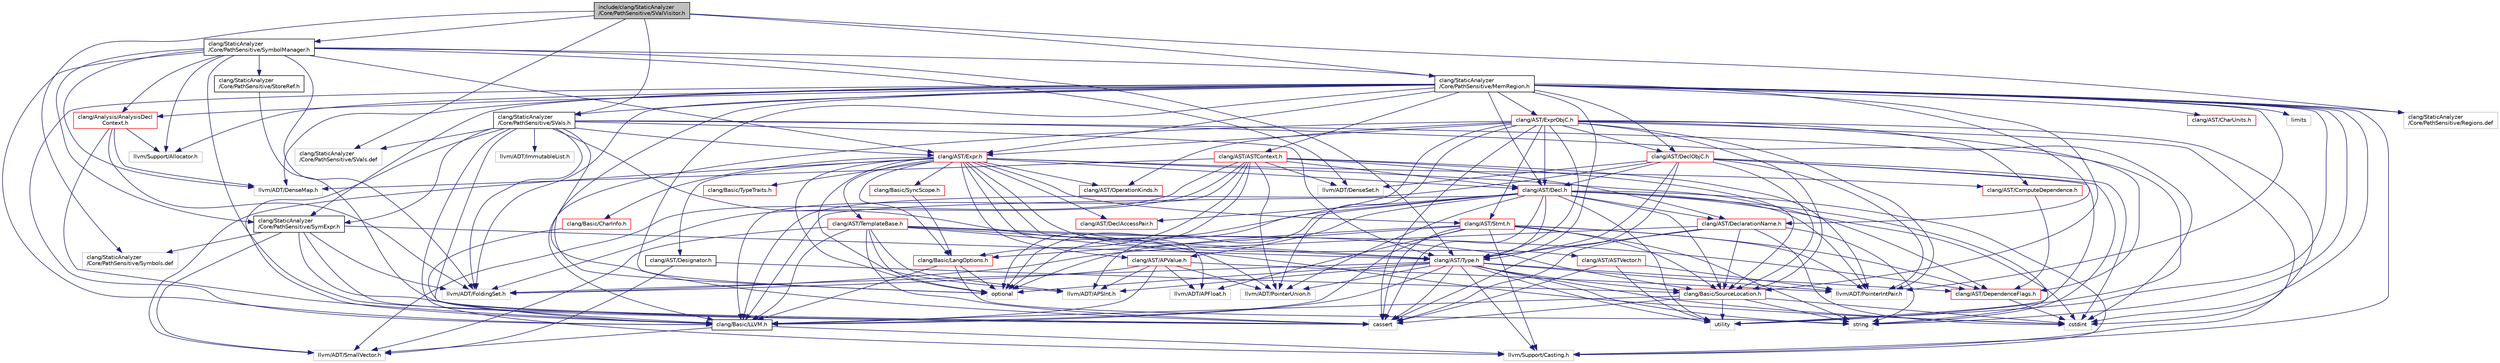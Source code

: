 digraph "include/clang/StaticAnalyzer/Core/PathSensitive/SValVisitor.h"
{
 // LATEX_PDF_SIZE
  bgcolor="transparent";
  edge [fontname="Helvetica",fontsize="10",labelfontname="Helvetica",labelfontsize="10"];
  node [fontname="Helvetica",fontsize="10",shape=record];
  Node1 [label="include/clang/StaticAnalyzer\l/Core/PathSensitive/SValVisitor.h",height=0.2,width=0.4,color="black", fillcolor="grey75", style="filled", fontcolor="black",tooltip=" "];
  Node1 -> Node2 [color="midnightblue",fontsize="10",style="solid",fontname="Helvetica"];
  Node2 [label="clang/StaticAnalyzer\l/Core/PathSensitive/SVals.h",height=0.2,width=0.4,color="black",URL="$SVals_8h.html",tooltip=" "];
  Node2 -> Node3 [color="midnightblue",fontsize="10",style="solid",fontname="Helvetica"];
  Node3 [label="clang/AST/Expr.h",height=0.2,width=0.4,color="red",URL="$Expr_8h.html",tooltip=" "];
  Node3 -> Node4 [color="midnightblue",fontsize="10",style="solid",fontname="Helvetica"];
  Node4 [label="clang/AST/APValue.h",height=0.2,width=0.4,color="red",URL="$APValue_8h.html",tooltip=" "];
  Node4 -> Node5 [color="midnightblue",fontsize="10",style="solid",fontname="Helvetica"];
  Node5 [label="clang/Basic/LLVM.h",height=0.2,width=0.4,color="black",URL="$LLVM_8h.html",tooltip=" "];
  Node5 -> Node6 [color="midnightblue",fontsize="10",style="solid",fontname="Helvetica"];
  Node6 [label="llvm/Support/Casting.h",height=0.2,width=0.4,color="grey75",tooltip=" "];
  Node5 -> Node7 [color="midnightblue",fontsize="10",style="solid",fontname="Helvetica"];
  Node7 [label="llvm/ADT/SmallVector.h",height=0.2,width=0.4,color="grey75",tooltip=" "];
  Node4 -> Node9 [color="midnightblue",fontsize="10",style="solid",fontname="Helvetica"];
  Node9 [label="llvm/ADT/APFloat.h",height=0.2,width=0.4,color="grey75",tooltip=" "];
  Node4 -> Node10 [color="midnightblue",fontsize="10",style="solid",fontname="Helvetica"];
  Node10 [label="llvm/ADT/APSInt.h",height=0.2,width=0.4,color="grey75",tooltip=" "];
  Node4 -> Node11 [color="midnightblue",fontsize="10",style="solid",fontname="Helvetica"];
  Node11 [label="llvm/ADT/FoldingSet.h",height=0.2,width=0.4,color="grey75",tooltip=" "];
  Node4 -> Node12 [color="midnightblue",fontsize="10",style="solid",fontname="Helvetica"];
  Node12 [label="llvm/ADT/PointerIntPair.h",height=0.2,width=0.4,color="grey75",tooltip=" "];
  Node4 -> Node13 [color="midnightblue",fontsize="10",style="solid",fontname="Helvetica"];
  Node13 [label="llvm/ADT/PointerUnion.h",height=0.2,width=0.4,color="grey75",tooltip=" "];
  Node3 -> Node15 [color="midnightblue",fontsize="10",style="solid",fontname="Helvetica"];
  Node15 [label="clang/AST/ASTVector.h",height=0.2,width=0.4,color="red",URL="$ASTVector_8h.html",tooltip=" "];
  Node15 -> Node12 [color="midnightblue",fontsize="10",style="solid",fontname="Helvetica"];
  Node15 -> Node19 [color="midnightblue",fontsize="10",style="solid",fontname="Helvetica"];
  Node19 [label="cassert",height=0.2,width=0.4,color="grey75",tooltip=" "];
  Node15 -> Node24 [color="midnightblue",fontsize="10",style="solid",fontname="Helvetica"];
  Node24 [label="utility",height=0.2,width=0.4,color="grey75",tooltip=" "];
  Node3 -> Node25 [color="midnightblue",fontsize="10",style="solid",fontname="Helvetica"];
  Node25 [label="clang/AST/ComputeDependence.h",height=0.2,width=0.4,color="red",URL="$ComputeDependence_8h.html",tooltip=" "];
  Node25 -> Node26 [color="midnightblue",fontsize="10",style="solid",fontname="Helvetica"];
  Node26 [label="clang/AST/DependenceFlags.h",height=0.2,width=0.4,color="red",URL="$DependenceFlags_8h.html",tooltip=" "];
  Node26 -> Node29 [color="midnightblue",fontsize="10",style="solid",fontname="Helvetica"];
  Node29 [label="cstdint",height=0.2,width=0.4,color="grey75",tooltip=" "];
  Node3 -> Node32 [color="midnightblue",fontsize="10",style="solid",fontname="Helvetica"];
  Node32 [label="clang/AST/Decl.h",height=0.2,width=0.4,color="red",URL="$Decl_8h.html",tooltip=" "];
  Node32 -> Node4 [color="midnightblue",fontsize="10",style="solid",fontname="Helvetica"];
  Node32 -> Node33 [color="midnightblue",fontsize="10",style="solid",fontname="Helvetica"];
  Node33 [label="clang/AST/DeclAccessPair.h",height=0.2,width=0.4,color="red",URL="$DeclAccessPair_8h.html",tooltip=" "];
  Node32 -> Node44 [color="midnightblue",fontsize="10",style="solid",fontname="Helvetica"];
  Node44 [label="clang/AST/DeclarationName.h",height=0.2,width=0.4,color="red",URL="$DeclarationName_8h.html",tooltip=" "];
  Node44 -> Node45 [color="midnightblue",fontsize="10",style="solid",fontname="Helvetica"];
  Node45 [label="clang/AST/Type.h",height=0.2,width=0.4,color="red",URL="$Type_8h.html",tooltip=" "];
  Node45 -> Node26 [color="midnightblue",fontsize="10",style="solid",fontname="Helvetica"];
  Node45 -> Node5 [color="midnightblue",fontsize="10",style="solid",fontname="Helvetica"];
  Node45 -> Node56 [color="midnightblue",fontsize="10",style="solid",fontname="Helvetica"];
  Node56 [label="clang/Basic/SourceLocation.h",height=0.2,width=0.4,color="red",URL="$SourceLocation_8h.html",tooltip=" "];
  Node56 -> Node5 [color="midnightblue",fontsize="10",style="solid",fontname="Helvetica"];
  Node56 -> Node19 [color="midnightblue",fontsize="10",style="solid",fontname="Helvetica"];
  Node56 -> Node29 [color="midnightblue",fontsize="10",style="solid",fontname="Helvetica"];
  Node56 -> Node54 [color="midnightblue",fontsize="10",style="solid",fontname="Helvetica"];
  Node54 [label="string",height=0.2,width=0.4,color="grey75",tooltip=" "];
  Node56 -> Node24 [color="midnightblue",fontsize="10",style="solid",fontname="Helvetica"];
  Node45 -> Node10 [color="midnightblue",fontsize="10",style="solid",fontname="Helvetica"];
  Node45 -> Node11 [color="midnightblue",fontsize="10",style="solid",fontname="Helvetica"];
  Node45 -> Node12 [color="midnightblue",fontsize="10",style="solid",fontname="Helvetica"];
  Node45 -> Node13 [color="midnightblue",fontsize="10",style="solid",fontname="Helvetica"];
  Node45 -> Node6 [color="midnightblue",fontsize="10",style="solid",fontname="Helvetica"];
  Node45 -> Node19 [color="midnightblue",fontsize="10",style="solid",fontname="Helvetica"];
  Node45 -> Node29 [color="midnightblue",fontsize="10",style="solid",fontname="Helvetica"];
  Node45 -> Node50 [color="midnightblue",fontsize="10",style="solid",fontname="Helvetica"];
  Node50 [label="optional",height=0.2,width=0.4,color="grey75",tooltip=" "];
  Node45 -> Node54 [color="midnightblue",fontsize="10",style="solid",fontname="Helvetica"];
  Node45 -> Node24 [color="midnightblue",fontsize="10",style="solid",fontname="Helvetica"];
  Node44 -> Node56 [color="midnightblue",fontsize="10",style="solid",fontname="Helvetica"];
  Node44 -> Node11 [color="midnightblue",fontsize="10",style="solid",fontname="Helvetica"];
  Node44 -> Node19 [color="midnightblue",fontsize="10",style="solid",fontname="Helvetica"];
  Node44 -> Node29 [color="midnightblue",fontsize="10",style="solid",fontname="Helvetica"];
  Node44 -> Node54 [color="midnightblue",fontsize="10",style="solid",fontname="Helvetica"];
  Node32 -> Node45 [color="midnightblue",fontsize="10",style="solid",fontname="Helvetica"];
  Node32 -> Node5 [color="midnightblue",fontsize="10",style="solid",fontname="Helvetica"];
  Node32 -> Node56 [color="midnightblue",fontsize="10",style="solid",fontname="Helvetica"];
  Node32 -> Node10 [color="midnightblue",fontsize="10",style="solid",fontname="Helvetica"];
  Node32 -> Node12 [color="midnightblue",fontsize="10",style="solid",fontname="Helvetica"];
  Node32 -> Node13 [color="midnightblue",fontsize="10",style="solid",fontname="Helvetica"];
  Node32 -> Node6 [color="midnightblue",fontsize="10",style="solid",fontname="Helvetica"];
  Node32 -> Node19 [color="midnightblue",fontsize="10",style="solid",fontname="Helvetica"];
  Node32 -> Node29 [color="midnightblue",fontsize="10",style="solid",fontname="Helvetica"];
  Node32 -> Node50 [color="midnightblue",fontsize="10",style="solid",fontname="Helvetica"];
  Node32 -> Node54 [color="midnightblue",fontsize="10",style="solid",fontname="Helvetica"];
  Node32 -> Node24 [color="midnightblue",fontsize="10",style="solid",fontname="Helvetica"];
  Node3 -> Node33 [color="midnightblue",fontsize="10",style="solid",fontname="Helvetica"];
  Node3 -> Node26 [color="midnightblue",fontsize="10",style="solid",fontname="Helvetica"];
  Node3 -> Node102 [color="midnightblue",fontsize="10",style="solid",fontname="Helvetica"];
  Node102 [label="clang/AST/Designator.h",height=0.2,width=0.4,color="black",URL="$Designator_8h.html",tooltip=" "];
  Node102 -> Node56 [color="midnightblue",fontsize="10",style="solid",fontname="Helvetica"];
  Node102 -> Node7 [color="midnightblue",fontsize="10",style="solid",fontname="Helvetica"];
  Node3 -> Node103 [color="midnightblue",fontsize="10",style="solid",fontname="Helvetica"];
  Node103 [label="clang/AST/OperationKinds.h",height=0.2,width=0.4,color="red",URL="$OperationKinds_8h.html",tooltip=" "];
  Node3 -> Node105 [color="midnightblue",fontsize="10",style="solid",fontname="Helvetica"];
  Node105 [label="clang/AST/Stmt.h",height=0.2,width=0.4,color="red",URL="$Stmt_8h.html",tooltip=" "];
  Node105 -> Node26 [color="midnightblue",fontsize="10",style="solid",fontname="Helvetica"];
  Node105 -> Node5 [color="midnightblue",fontsize="10",style="solid",fontname="Helvetica"];
  Node105 -> Node109 [color="midnightblue",fontsize="10",style="solid",fontname="Helvetica"];
  Node109 [label="clang/Basic/LangOptions.h",height=0.2,width=0.4,color="red",URL="$LangOptions_8h.html",tooltip=" "];
  Node109 -> Node5 [color="midnightblue",fontsize="10",style="solid",fontname="Helvetica"];
  Node109 -> Node50 [color="midnightblue",fontsize="10",style="solid",fontname="Helvetica"];
  Node109 -> Node54 [color="midnightblue",fontsize="10",style="solid",fontname="Helvetica"];
  Node105 -> Node56 [color="midnightblue",fontsize="10",style="solid",fontname="Helvetica"];
  Node105 -> Node9 [color="midnightblue",fontsize="10",style="solid",fontname="Helvetica"];
  Node105 -> Node12 [color="midnightblue",fontsize="10",style="solid",fontname="Helvetica"];
  Node105 -> Node6 [color="midnightblue",fontsize="10",style="solid",fontname="Helvetica"];
  Node105 -> Node19 [color="midnightblue",fontsize="10",style="solid",fontname="Helvetica"];
  Node105 -> Node50 [color="midnightblue",fontsize="10",style="solid",fontname="Helvetica"];
  Node105 -> Node54 [color="midnightblue",fontsize="10",style="solid",fontname="Helvetica"];
  Node3 -> Node125 [color="midnightblue",fontsize="10",style="solid",fontname="Helvetica"];
  Node125 [label="clang/AST/TemplateBase.h",height=0.2,width=0.4,color="red",URL="$TemplateBase_8h.html",tooltip=" "];
  Node125 -> Node26 [color="midnightblue",fontsize="10",style="solid",fontname="Helvetica"];
  Node125 -> Node45 [color="midnightblue",fontsize="10",style="solid",fontname="Helvetica"];
  Node125 -> Node5 [color="midnightblue",fontsize="10",style="solid",fontname="Helvetica"];
  Node125 -> Node56 [color="midnightblue",fontsize="10",style="solid",fontname="Helvetica"];
  Node125 -> Node10 [color="midnightblue",fontsize="10",style="solid",fontname="Helvetica"];
  Node125 -> Node7 [color="midnightblue",fontsize="10",style="solid",fontname="Helvetica"];
  Node125 -> Node19 [color="midnightblue",fontsize="10",style="solid",fontname="Helvetica"];
  Node125 -> Node29 [color="midnightblue",fontsize="10",style="solid",fontname="Helvetica"];
  Node125 -> Node50 [color="midnightblue",fontsize="10",style="solid",fontname="Helvetica"];
  Node3 -> Node45 [color="midnightblue",fontsize="10",style="solid",fontname="Helvetica"];
  Node3 -> Node126 [color="midnightblue",fontsize="10",style="solid",fontname="Helvetica"];
  Node126 [label="clang/Basic/CharInfo.h",height=0.2,width=0.4,color="red",URL="$CharInfo_8h.html",tooltip=" "];
  Node126 -> Node5 [color="midnightblue",fontsize="10",style="solid",fontname="Helvetica"];
  Node3 -> Node109 [color="midnightblue",fontsize="10",style="solid",fontname="Helvetica"];
  Node3 -> Node127 [color="midnightblue",fontsize="10",style="solid",fontname="Helvetica"];
  Node127 [label="clang/Basic/SyncScope.h",height=0.2,width=0.4,color="red",URL="$SyncScope_8h.html",tooltip=" "];
  Node127 -> Node109 [color="midnightblue",fontsize="10",style="solid",fontname="Helvetica"];
  Node3 -> Node128 [color="midnightblue",fontsize="10",style="solid",fontname="Helvetica"];
  Node128 [label="clang/Basic/TypeTraits.h",height=0.2,width=0.4,color="red",URL="$TypeTraits_8h.html",tooltip=" "];
  Node3 -> Node9 [color="midnightblue",fontsize="10",style="solid",fontname="Helvetica"];
  Node3 -> Node10 [color="midnightblue",fontsize="10",style="solid",fontname="Helvetica"];
  Node3 -> Node7 [color="midnightblue",fontsize="10",style="solid",fontname="Helvetica"];
  Node3 -> Node50 [color="midnightblue",fontsize="10",style="solid",fontname="Helvetica"];
  Node2 -> Node45 [color="midnightblue",fontsize="10",style="solid",fontname="Helvetica"];
  Node2 -> Node5 [color="midnightblue",fontsize="10",style="solid",fontname="Helvetica"];
  Node2 -> Node131 [color="midnightblue",fontsize="10",style="solid",fontname="Helvetica"];
  Node131 [label="clang/StaticAnalyzer\l/Core/PathSensitive/SymExpr.h",height=0.2,width=0.4,color="black",URL="$SymExpr_8h.html",tooltip=" "];
  Node131 -> Node45 [color="midnightblue",fontsize="10",style="solid",fontname="Helvetica"];
  Node131 -> Node5 [color="midnightblue",fontsize="10",style="solid",fontname="Helvetica"];
  Node131 -> Node11 [color="midnightblue",fontsize="10",style="solid",fontname="Helvetica"];
  Node131 -> Node7 [color="midnightblue",fontsize="10",style="solid",fontname="Helvetica"];
  Node131 -> Node19 [color="midnightblue",fontsize="10",style="solid",fontname="Helvetica"];
  Node131 -> Node132 [color="midnightblue",fontsize="10",style="solid",fontname="Helvetica"];
  Node132 [label="clang/StaticAnalyzer\l/Core/PathSensitive/Symbols.def",height=0.2,width=0.4,color="grey75",tooltip=" "];
  Node2 -> Node11 [color="midnightblue",fontsize="10",style="solid",fontname="Helvetica"];
  Node2 -> Node133 [color="midnightblue",fontsize="10",style="solid",fontname="Helvetica"];
  Node133 [label="llvm/ADT/ImmutableList.h",height=0.2,width=0.4,color="grey75",tooltip=" "];
  Node2 -> Node13 [color="midnightblue",fontsize="10",style="solid",fontname="Helvetica"];
  Node2 -> Node6 [color="midnightblue",fontsize="10",style="solid",fontname="Helvetica"];
  Node2 -> Node19 [color="midnightblue",fontsize="10",style="solid",fontname="Helvetica"];
  Node2 -> Node29 [color="midnightblue",fontsize="10",style="solid",fontname="Helvetica"];
  Node2 -> Node50 [color="midnightblue",fontsize="10",style="solid",fontname="Helvetica"];
  Node2 -> Node24 [color="midnightblue",fontsize="10",style="solid",fontname="Helvetica"];
  Node2 -> Node134 [color="midnightblue",fontsize="10",style="solid",fontname="Helvetica"];
  Node134 [label="clang/StaticAnalyzer\l/Core/PathSensitive/SVals.def",height=0.2,width=0.4,color="grey75",tooltip=" "];
  Node1 -> Node135 [color="midnightblue",fontsize="10",style="solid",fontname="Helvetica"];
  Node135 [label="clang/StaticAnalyzer\l/Core/PathSensitive/SymbolManager.h",height=0.2,width=0.4,color="black",URL="$SymbolManager_8h.html",tooltip=" "];
  Node135 -> Node3 [color="midnightblue",fontsize="10",style="solid",fontname="Helvetica"];
  Node135 -> Node45 [color="midnightblue",fontsize="10",style="solid",fontname="Helvetica"];
  Node135 -> Node136 [color="midnightblue",fontsize="10",style="solid",fontname="Helvetica"];
  Node136 [label="clang/Analysis/AnalysisDecl\lContext.h",height=0.2,width=0.4,color="red",URL="$AnalysisDeclContext_8h.html",tooltip=" "];
  Node136 -> Node5 [color="midnightblue",fontsize="10",style="solid",fontname="Helvetica"];
  Node136 -> Node57 [color="midnightblue",fontsize="10",style="solid",fontname="Helvetica"];
  Node57 [label="llvm/ADT/DenseMap.h",height=0.2,width=0.4,color="grey75",tooltip=" "];
  Node136 -> Node11 [color="midnightblue",fontsize="10",style="solid",fontname="Helvetica"];
  Node136 -> Node88 [color="midnightblue",fontsize="10",style="solid",fontname="Helvetica"];
  Node88 [label="llvm/Support/Allocator.h",height=0.2,width=0.4,color="grey75",tooltip=" "];
  Node135 -> Node5 [color="midnightblue",fontsize="10",style="solid",fontname="Helvetica"];
  Node135 -> Node186 [color="midnightblue",fontsize="10",style="solid",fontname="Helvetica"];
  Node186 [label="clang/StaticAnalyzer\l/Core/PathSensitive/MemRegion.h",height=0.2,width=0.4,color="black",URL="$MemRegion_8h.html",tooltip=" "];
  Node186 -> Node153 [color="midnightblue",fontsize="10",style="solid",fontname="Helvetica"];
  Node153 [label="clang/AST/ASTContext.h",height=0.2,width=0.4,color="red",URL="$ASTContext_8h.html",tooltip=" "];
  Node153 -> Node32 [color="midnightblue",fontsize="10",style="solid",fontname="Helvetica"];
  Node153 -> Node44 [color="midnightblue",fontsize="10",style="solid",fontname="Helvetica"];
  Node153 -> Node5 [color="midnightblue",fontsize="10",style="solid",fontname="Helvetica"];
  Node153 -> Node109 [color="midnightblue",fontsize="10",style="solid",fontname="Helvetica"];
  Node153 -> Node56 [color="midnightblue",fontsize="10",style="solid",fontname="Helvetica"];
  Node153 -> Node57 [color="midnightblue",fontsize="10",style="solid",fontname="Helvetica"];
  Node153 -> Node173 [color="midnightblue",fontsize="10",style="solid",fontname="Helvetica"];
  Node173 [label="llvm/ADT/DenseSet.h",height=0.2,width=0.4,color="grey75",tooltip=" "];
  Node153 -> Node11 [color="midnightblue",fontsize="10",style="solid",fontname="Helvetica"];
  Node153 -> Node12 [color="midnightblue",fontsize="10",style="solid",fontname="Helvetica"];
  Node153 -> Node13 [color="midnightblue",fontsize="10",style="solid",fontname="Helvetica"];
  Node153 -> Node7 [color="midnightblue",fontsize="10",style="solid",fontname="Helvetica"];
  Node153 -> Node50 [color="midnightblue",fontsize="10",style="solid",fontname="Helvetica"];
  Node186 -> Node97 [color="midnightblue",fontsize="10",style="solid",fontname="Helvetica"];
  Node97 [label="clang/AST/CharUnits.h",height=0.2,width=0.4,color="red",URL="$CharUnits_8h.html",tooltip=" "];
  Node186 -> Node32 [color="midnightblue",fontsize="10",style="solid",fontname="Helvetica"];
  Node186 -> Node179 [color="midnightblue",fontsize="10",style="solid",fontname="Helvetica"];
  Node179 [label="clang/AST/DeclObjC.h",height=0.2,width=0.4,color="red",URL="$DeclObjC_8h.html",tooltip=" "];
  Node179 -> Node32 [color="midnightblue",fontsize="10",style="solid",fontname="Helvetica"];
  Node179 -> Node45 [color="midnightblue",fontsize="10",style="solid",fontname="Helvetica"];
  Node179 -> Node5 [color="midnightblue",fontsize="10",style="solid",fontname="Helvetica"];
  Node179 -> Node56 [color="midnightblue",fontsize="10",style="solid",fontname="Helvetica"];
  Node179 -> Node173 [color="midnightblue",fontsize="10",style="solid",fontname="Helvetica"];
  Node179 -> Node12 [color="midnightblue",fontsize="10",style="solid",fontname="Helvetica"];
  Node179 -> Node19 [color="midnightblue",fontsize="10",style="solid",fontname="Helvetica"];
  Node179 -> Node29 [color="midnightblue",fontsize="10",style="solid",fontname="Helvetica"];
  Node179 -> Node54 [color="midnightblue",fontsize="10",style="solid",fontname="Helvetica"];
  Node179 -> Node24 [color="midnightblue",fontsize="10",style="solid",fontname="Helvetica"];
  Node186 -> Node44 [color="midnightblue",fontsize="10",style="solid",fontname="Helvetica"];
  Node186 -> Node3 [color="midnightblue",fontsize="10",style="solid",fontname="Helvetica"];
  Node186 -> Node178 [color="midnightblue",fontsize="10",style="solid",fontname="Helvetica"];
  Node178 [label="clang/AST/ExprObjC.h",height=0.2,width=0.4,color="red",URL="$ExprObjC_8h.html",tooltip=" "];
  Node178 -> Node25 [color="midnightblue",fontsize="10",style="solid",fontname="Helvetica"];
  Node178 -> Node32 [color="midnightblue",fontsize="10",style="solid",fontname="Helvetica"];
  Node178 -> Node179 [color="midnightblue",fontsize="10",style="solid",fontname="Helvetica"];
  Node178 -> Node26 [color="midnightblue",fontsize="10",style="solid",fontname="Helvetica"];
  Node178 -> Node3 [color="midnightblue",fontsize="10",style="solid",fontname="Helvetica"];
  Node178 -> Node103 [color="midnightblue",fontsize="10",style="solid",fontname="Helvetica"];
  Node178 -> Node105 [color="midnightblue",fontsize="10",style="solid",fontname="Helvetica"];
  Node178 -> Node45 [color="midnightblue",fontsize="10",style="solid",fontname="Helvetica"];
  Node178 -> Node5 [color="midnightblue",fontsize="10",style="solid",fontname="Helvetica"];
  Node178 -> Node56 [color="midnightblue",fontsize="10",style="solid",fontname="Helvetica"];
  Node178 -> Node12 [color="midnightblue",fontsize="10",style="solid",fontname="Helvetica"];
  Node178 -> Node13 [color="midnightblue",fontsize="10",style="solid",fontname="Helvetica"];
  Node178 -> Node6 [color="midnightblue",fontsize="10",style="solid",fontname="Helvetica"];
  Node178 -> Node19 [color="midnightblue",fontsize="10",style="solid",fontname="Helvetica"];
  Node178 -> Node29 [color="midnightblue",fontsize="10",style="solid",fontname="Helvetica"];
  Node178 -> Node50 [color="midnightblue",fontsize="10",style="solid",fontname="Helvetica"];
  Node186 -> Node45 [color="midnightblue",fontsize="10",style="solid",fontname="Helvetica"];
  Node186 -> Node136 [color="midnightblue",fontsize="10",style="solid",fontname="Helvetica"];
  Node186 -> Node5 [color="midnightblue",fontsize="10",style="solid",fontname="Helvetica"];
  Node186 -> Node56 [color="midnightblue",fontsize="10",style="solid",fontname="Helvetica"];
  Node186 -> Node2 [color="midnightblue",fontsize="10",style="solid",fontname="Helvetica"];
  Node186 -> Node131 [color="midnightblue",fontsize="10",style="solid",fontname="Helvetica"];
  Node186 -> Node57 [color="midnightblue",fontsize="10",style="solid",fontname="Helvetica"];
  Node186 -> Node11 [color="midnightblue",fontsize="10",style="solid",fontname="Helvetica"];
  Node186 -> Node12 [color="midnightblue",fontsize="10",style="solid",fontname="Helvetica"];
  Node186 -> Node88 [color="midnightblue",fontsize="10",style="solid",fontname="Helvetica"];
  Node186 -> Node6 [color="midnightblue",fontsize="10",style="solid",fontname="Helvetica"];
  Node186 -> Node19 [color="midnightblue",fontsize="10",style="solid",fontname="Helvetica"];
  Node186 -> Node29 [color="midnightblue",fontsize="10",style="solid",fontname="Helvetica"];
  Node186 -> Node60 [color="midnightblue",fontsize="10",style="solid",fontname="Helvetica"];
  Node60 [label="limits",height=0.2,width=0.4,color="grey75",tooltip=" "];
  Node186 -> Node50 [color="midnightblue",fontsize="10",style="solid",fontname="Helvetica"];
  Node186 -> Node54 [color="midnightblue",fontsize="10",style="solid",fontname="Helvetica"];
  Node186 -> Node24 [color="midnightblue",fontsize="10",style="solid",fontname="Helvetica"];
  Node186 -> Node187 [color="midnightblue",fontsize="10",style="solid",fontname="Helvetica"];
  Node187 [label="clang/StaticAnalyzer\l/Core/PathSensitive/Regions.def",height=0.2,width=0.4,color="grey75",tooltip=" "];
  Node135 -> Node188 [color="midnightblue",fontsize="10",style="solid",fontname="Helvetica"];
  Node188 [label="clang/StaticAnalyzer\l/Core/PathSensitive/StoreRef.h",height=0.2,width=0.4,color="black",URL="$StoreRef_8h.html",tooltip=" "];
  Node188 -> Node19 [color="midnightblue",fontsize="10",style="solid",fontname="Helvetica"];
  Node135 -> Node131 [color="midnightblue",fontsize="10",style="solid",fontname="Helvetica"];
  Node135 -> Node57 [color="midnightblue",fontsize="10",style="solid",fontname="Helvetica"];
  Node135 -> Node173 [color="midnightblue",fontsize="10",style="solid",fontname="Helvetica"];
  Node135 -> Node11 [color="midnightblue",fontsize="10",style="solid",fontname="Helvetica"];
  Node135 -> Node88 [color="midnightblue",fontsize="10",style="solid",fontname="Helvetica"];
  Node135 -> Node19 [color="midnightblue",fontsize="10",style="solid",fontname="Helvetica"];
  Node1 -> Node186 [color="midnightblue",fontsize="10",style="solid",fontname="Helvetica"];
  Node1 -> Node134 [color="midnightblue",fontsize="10",style="solid",fontname="Helvetica"];
  Node1 -> Node132 [color="midnightblue",fontsize="10",style="solid",fontname="Helvetica"];
  Node1 -> Node187 [color="midnightblue",fontsize="10",style="solid",fontname="Helvetica"];
}
